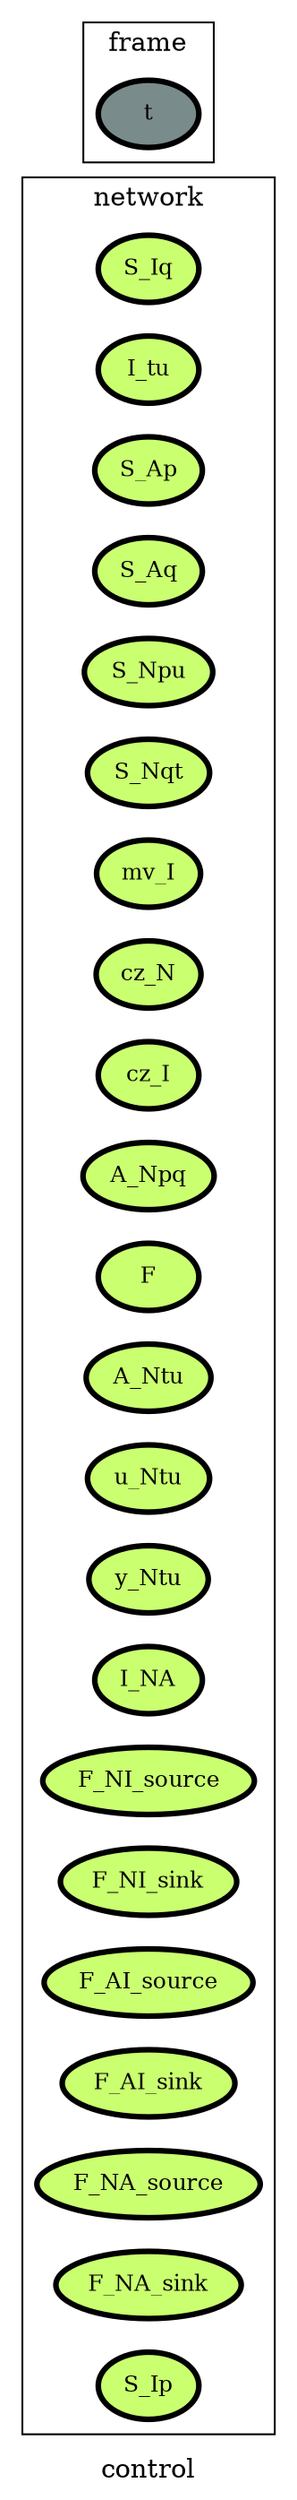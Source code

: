digraph control {
label=control;
rankdir=LR;
subgraph cluster_control___dataFlow {
label=dataFlow;
rankdir=LR;
}

subgraph cluster_control___input {
label=input;
rankdir=LR;
}

subgraph cluster_control___output {
label=output;
rankdir=LR;
}

subgraph cluster_control___network {
label=network;
rankdir=LR;
V_10 [fillcolor=darkolivegreen1, fontsize=12, label=S_Iq, penwidth=3, style=filled];
V_11 [fillcolor=darkolivegreen1, fontsize=12, label=I_tu, penwidth=3, style=filled];
V_12 [fillcolor=darkolivegreen1, fontsize=12, label=S_Ap, penwidth=3, style=filled];
V_13 [fillcolor=darkolivegreen1, fontsize=12, label=S_Aq, penwidth=3, style=filled];
V_14 [fillcolor=darkolivegreen1, fontsize=12, label=S_Npu, penwidth=3, style=filled];
V_15 [fillcolor=darkolivegreen1, fontsize=12, label=S_Nqt, penwidth=3, style=filled];
V_16 [fillcolor=darkolivegreen1, fontsize=12, label=mv_I, penwidth=3, style=filled];
V_17 [fillcolor=darkolivegreen1, fontsize=12, label=cz_N, penwidth=3, style=filled];
V_18 [fillcolor=darkolivegreen1, fontsize=12, label=cz_I, penwidth=3, style=filled];
V_19 [fillcolor=darkolivegreen1, fontsize=12, label=A_Npq, penwidth=3, style=filled];
V_2 [fillcolor=darkolivegreen1, fontsize=12, label=F, penwidth=3, style=filled];
V_20 [fillcolor=darkolivegreen1, fontsize=12, label=A_Ntu, penwidth=3, style=filled];
V_21 [fillcolor=darkolivegreen1, fontsize=12, label=u_Ntu, penwidth=3, style=filled];
V_22 [fillcolor=darkolivegreen1, fontsize=12, label=y_Ntu, penwidth=3, style=filled];
V_27 [fillcolor=darkolivegreen1, fontsize=12, label=I_NA, penwidth=3, style=filled];
V_3 [fillcolor=darkolivegreen1, fontsize=12, label=F_NI_source, penwidth=3, style=filled];
V_4 [fillcolor=darkolivegreen1, fontsize=12, label=F_NI_sink, penwidth=3, style=filled];
V_5 [fillcolor=darkolivegreen1, fontsize=12, label=F_AI_source, penwidth=3, style=filled];
V_6 [fillcolor=darkolivegreen1, fontsize=12, label=F_AI_sink, penwidth=3, style=filled];
V_7 [fillcolor=darkolivegreen1, fontsize=12, label=F_NA_source, penwidth=3, style=filled];
V_8 [fillcolor=darkolivegreen1, fontsize=12, label=F_NA_sink, penwidth=3, style=filled];
V_9 [fillcolor=darkolivegreen1, fontsize=12, label=S_Ip, penwidth=3, style=filled];
}

subgraph cluster_control___frame {
label=frame;
rankdir=LR;
V_1 [fillcolor=lightcyan4, fontsize=12, label=t, penwidth=3, style=filled];
}

subgraph cluster_control___state {
label=state;
rankdir=LR;
}

subgraph cluster_control___constant {
label=constant;
rankdir=LR;
}

subgraph cluster_control___diffState {
label=diffState;
rankdir=LR;
}

subgraph cluster_control___algebraic {
label=algebraic;
rankdir=LR;
}

}
